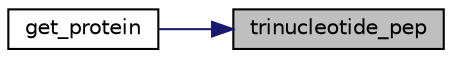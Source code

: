 digraph "trinucleotide_pep"
{
 // LATEX_PDF_SIZE
  edge [fontname="Helvetica",fontsize="10",labelfontname="Helvetica",labelfontsize="10"];
  node [fontname="Helvetica",fontsize="10",shape=record];
  rankdir="RL";
  Node1 [label="trinucleotide_pep",height=0.2,width=0.4,color="black", fillcolor="grey75", style="filled", fontcolor="black",tooltip=" "];
  Node1 -> Node2 [dir="back",color="midnightblue",fontsize="10",style="solid",fontname="Helvetica"];
  Node2 [label="get_protein",height=0.2,width=0.4,color="black", fillcolor="white", style="filled",URL="$util__lib_8h.html#a66ceabacbfe397e6d70025814a0c3882",tooltip=" "];
}
